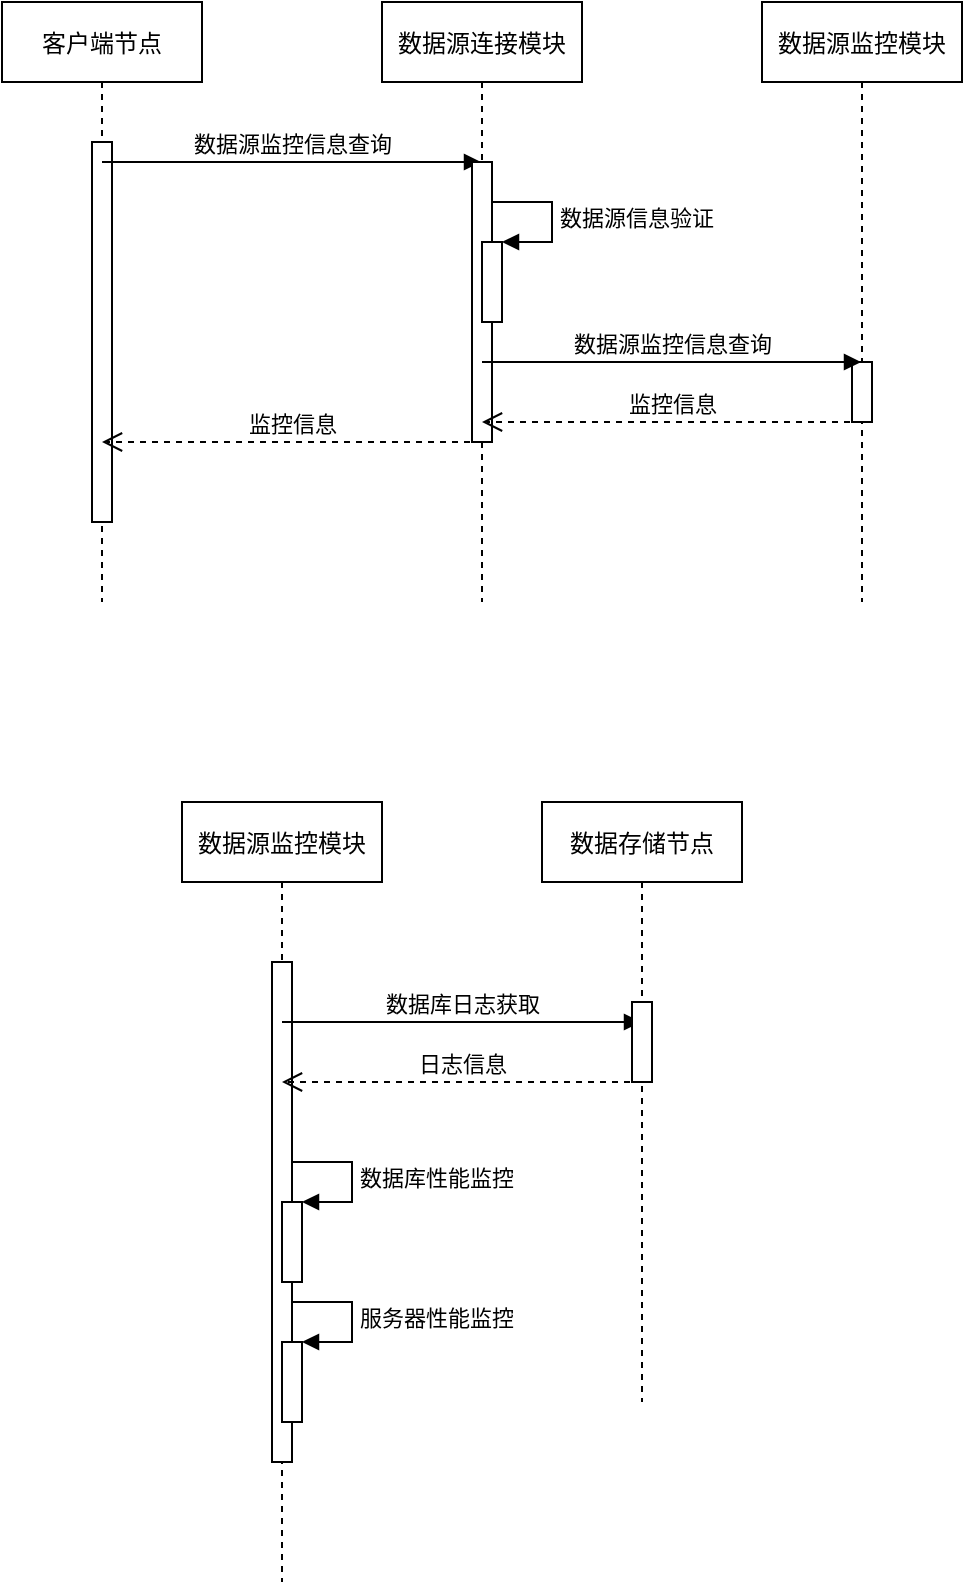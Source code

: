 <mxfile version="20.0.1" type="github">
  <diagram id="kgpKYQtTHZ0yAKxKKP6v" name="Page-1">
    <mxGraphModel dx="1278" dy="491" grid="1" gridSize="10" guides="1" tooltips="1" connect="1" arrows="1" fold="1" page="1" pageScale="1" pageWidth="850" pageHeight="1100" math="0" shadow="0">
      <root>
        <mxCell id="0" />
        <mxCell id="1" parent="0" />
        <mxCell id="3nuBFxr9cyL0pnOWT2aG-1" value="客户端节点" style="shape=umlLifeline;perimeter=lifelinePerimeter;container=1;collapsible=0;recursiveResize=0;rounded=0;shadow=0;strokeWidth=1;" parent="1" vertex="1">
          <mxGeometry x="120" y="80" width="100" height="300" as="geometry" />
        </mxCell>
        <mxCell id="3nuBFxr9cyL0pnOWT2aG-2" value="" style="points=[];perimeter=orthogonalPerimeter;rounded=0;shadow=0;strokeWidth=1;" parent="3nuBFxr9cyL0pnOWT2aG-1" vertex="1">
          <mxGeometry x="45" y="70" width="10" height="190" as="geometry" />
        </mxCell>
        <mxCell id="sE7RtL886GrFwcUDmTVV-12" value="数据源监控信息查询" style="html=1;verticalAlign=bottom;endArrow=block;rounded=0;" edge="1" parent="3nuBFxr9cyL0pnOWT2aG-1" target="sE7RtL886GrFwcUDmTVV-10">
          <mxGeometry width="80" relative="1" as="geometry">
            <mxPoint x="50" y="80" as="sourcePoint" />
            <mxPoint x="130" y="80" as="targetPoint" />
          </mxGeometry>
        </mxCell>
        <mxCell id="3nuBFxr9cyL0pnOWT2aG-5" value="数据源监控模块" style="shape=umlLifeline;perimeter=lifelinePerimeter;container=1;collapsible=0;recursiveResize=0;rounded=0;shadow=0;strokeWidth=1;" parent="1" vertex="1">
          <mxGeometry x="500" y="80" width="100" height="300" as="geometry" />
        </mxCell>
        <mxCell id="3nuBFxr9cyL0pnOWT2aG-6" value="" style="points=[];perimeter=orthogonalPerimeter;rounded=0;shadow=0;strokeWidth=1;" parent="3nuBFxr9cyL0pnOWT2aG-5" vertex="1">
          <mxGeometry x="45" y="180" width="10" height="30" as="geometry" />
        </mxCell>
        <mxCell id="sE7RtL886GrFwcUDmTVV-4" value="数据源监控模块" style="shape=umlLifeline;perimeter=lifelinePerimeter;container=1;collapsible=0;recursiveResize=0;rounded=0;shadow=0;strokeWidth=1;" vertex="1" parent="1">
          <mxGeometry x="210" y="480" width="100" height="390" as="geometry" />
        </mxCell>
        <mxCell id="sE7RtL886GrFwcUDmTVV-5" value="" style="points=[];perimeter=orthogonalPerimeter;rounded=0;shadow=0;strokeWidth=1;" vertex="1" parent="sE7RtL886GrFwcUDmTVV-4">
          <mxGeometry x="45" y="80" width="10" height="250" as="geometry" />
        </mxCell>
        <mxCell id="sE7RtL886GrFwcUDmTVV-6" value="数据库日志获取" style="html=1;verticalAlign=bottom;endArrow=block;rounded=0;" edge="1" parent="sE7RtL886GrFwcUDmTVV-4" target="sE7RtL886GrFwcUDmTVV-7">
          <mxGeometry width="80" relative="1" as="geometry">
            <mxPoint x="50" y="110" as="sourcePoint" />
            <mxPoint x="130" y="110" as="targetPoint" />
          </mxGeometry>
        </mxCell>
        <mxCell id="sE7RtL886GrFwcUDmTVV-24" value="" style="html=1;points=[];perimeter=orthogonalPerimeter;" vertex="1" parent="sE7RtL886GrFwcUDmTVV-4">
          <mxGeometry x="50" y="200" width="10" height="40" as="geometry" />
        </mxCell>
        <mxCell id="sE7RtL886GrFwcUDmTVV-25" value="数据库性能监控" style="edgeStyle=orthogonalEdgeStyle;html=1;align=left;spacingLeft=2;endArrow=block;rounded=0;entryX=1;entryY=0;" edge="1" target="sE7RtL886GrFwcUDmTVV-24" parent="sE7RtL886GrFwcUDmTVV-4">
          <mxGeometry relative="1" as="geometry">
            <mxPoint x="55" y="180" as="sourcePoint" />
            <Array as="points">
              <mxPoint x="85" y="180" />
            </Array>
          </mxGeometry>
        </mxCell>
        <mxCell id="sE7RtL886GrFwcUDmTVV-28" value="" style="html=1;points=[];perimeter=orthogonalPerimeter;" vertex="1" parent="sE7RtL886GrFwcUDmTVV-4">
          <mxGeometry x="50" y="270" width="10" height="40" as="geometry" />
        </mxCell>
        <mxCell id="sE7RtL886GrFwcUDmTVV-29" value="服务器性能监控" style="edgeStyle=orthogonalEdgeStyle;html=1;align=left;spacingLeft=2;endArrow=block;rounded=0;entryX=1;entryY=0;" edge="1" target="sE7RtL886GrFwcUDmTVV-28" parent="sE7RtL886GrFwcUDmTVV-4">
          <mxGeometry relative="1" as="geometry">
            <mxPoint x="55" y="250" as="sourcePoint" />
            <Array as="points">
              <mxPoint x="85" y="250" />
            </Array>
          </mxGeometry>
        </mxCell>
        <mxCell id="sE7RtL886GrFwcUDmTVV-7" value="数据存储节点" style="shape=umlLifeline;perimeter=lifelinePerimeter;container=1;collapsible=0;recursiveResize=0;rounded=0;shadow=0;strokeWidth=1;" vertex="1" parent="1">
          <mxGeometry x="390" y="480" width="100" height="300" as="geometry" />
        </mxCell>
        <mxCell id="sE7RtL886GrFwcUDmTVV-8" value="" style="points=[];perimeter=orthogonalPerimeter;rounded=0;shadow=0;strokeWidth=1;" vertex="1" parent="sE7RtL886GrFwcUDmTVV-7">
          <mxGeometry x="45" y="100" width="10" height="40" as="geometry" />
        </mxCell>
        <mxCell id="sE7RtL886GrFwcUDmTVV-10" value="数据源连接模块" style="shape=umlLifeline;perimeter=lifelinePerimeter;container=1;collapsible=0;recursiveResize=0;rounded=0;shadow=0;strokeWidth=1;" vertex="1" parent="1">
          <mxGeometry x="310" y="80" width="100" height="300" as="geometry" />
        </mxCell>
        <mxCell id="sE7RtL886GrFwcUDmTVV-11" value="" style="points=[];perimeter=orthogonalPerimeter;rounded=0;shadow=0;strokeWidth=1;" vertex="1" parent="sE7RtL886GrFwcUDmTVV-10">
          <mxGeometry x="45" y="80" width="10" height="140" as="geometry" />
        </mxCell>
        <mxCell id="sE7RtL886GrFwcUDmTVV-13" value="" style="html=1;points=[];perimeter=orthogonalPerimeter;" vertex="1" parent="sE7RtL886GrFwcUDmTVV-10">
          <mxGeometry x="50" y="120" width="10" height="40" as="geometry" />
        </mxCell>
        <mxCell id="sE7RtL886GrFwcUDmTVV-14" value="数据源信息验证" style="edgeStyle=orthogonalEdgeStyle;html=1;align=left;spacingLeft=2;endArrow=block;rounded=0;entryX=1;entryY=0;" edge="1" target="sE7RtL886GrFwcUDmTVV-13" parent="sE7RtL886GrFwcUDmTVV-10">
          <mxGeometry relative="1" as="geometry">
            <mxPoint x="55" y="100" as="sourcePoint" />
            <Array as="points">
              <mxPoint x="85" y="100" />
            </Array>
          </mxGeometry>
        </mxCell>
        <mxCell id="sE7RtL886GrFwcUDmTVV-16" value="数据源监控信息查询" style="html=1;verticalAlign=bottom;endArrow=block;rounded=0;" edge="1" parent="sE7RtL886GrFwcUDmTVV-10" target="3nuBFxr9cyL0pnOWT2aG-5">
          <mxGeometry width="80" relative="1" as="geometry">
            <mxPoint x="50" y="180" as="sourcePoint" />
            <mxPoint x="130" y="180" as="targetPoint" />
          </mxGeometry>
        </mxCell>
        <mxCell id="sE7RtL886GrFwcUDmTVV-18" value="监控信息" style="html=1;verticalAlign=bottom;endArrow=open;dashed=1;endSize=8;rounded=0;" edge="1" parent="1" target="sE7RtL886GrFwcUDmTVV-10">
          <mxGeometry relative="1" as="geometry">
            <mxPoint x="550" y="290" as="sourcePoint" />
            <mxPoint x="470" y="290" as="targetPoint" />
          </mxGeometry>
        </mxCell>
        <mxCell id="sE7RtL886GrFwcUDmTVV-19" value="监控信息" style="html=1;verticalAlign=bottom;endArrow=open;dashed=1;endSize=8;rounded=0;" edge="1" parent="1" target="3nuBFxr9cyL0pnOWT2aG-1">
          <mxGeometry relative="1" as="geometry">
            <mxPoint x="360" y="300" as="sourcePoint" />
            <mxPoint x="280" y="300" as="targetPoint" />
          </mxGeometry>
        </mxCell>
        <mxCell id="sE7RtL886GrFwcUDmTVV-20" value="日志信息" style="html=1;verticalAlign=bottom;endArrow=open;dashed=1;endSize=8;rounded=0;" edge="1" parent="1" target="sE7RtL886GrFwcUDmTVV-4">
          <mxGeometry relative="1" as="geometry">
            <mxPoint x="440" y="620" as="sourcePoint" />
            <mxPoint x="360" y="620" as="targetPoint" />
          </mxGeometry>
        </mxCell>
      </root>
    </mxGraphModel>
  </diagram>
</mxfile>
